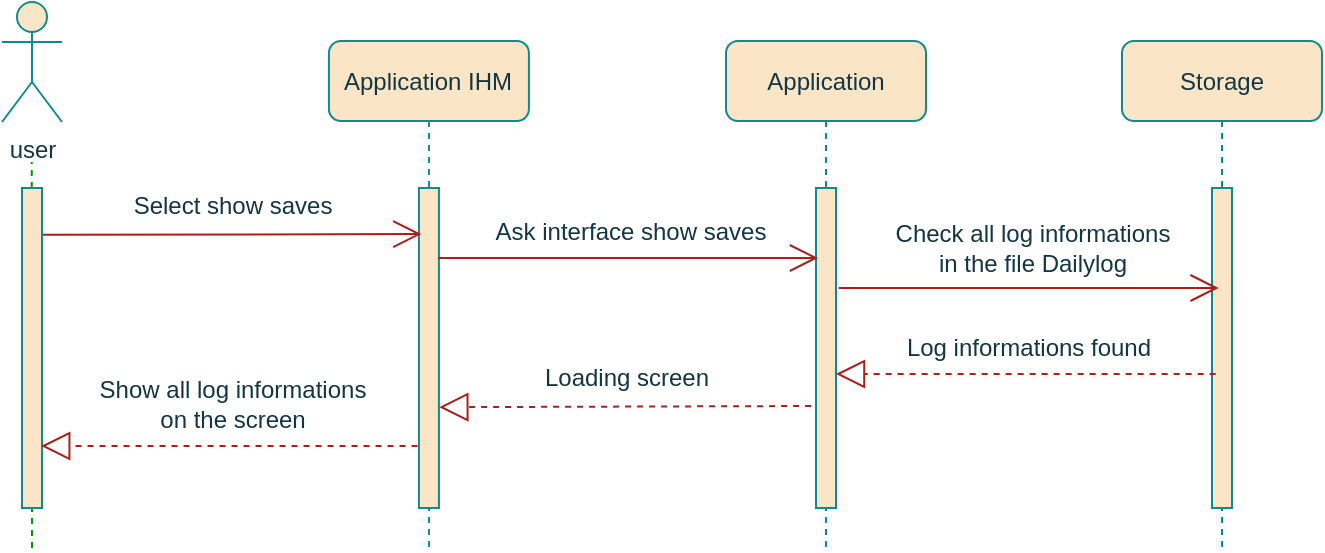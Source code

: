 <mxfile version="20.6.0" type="github">
  <diagram id="RmPmtxM8VEzseqfuqtIl" name="Page-1">
    <mxGraphModel dx="731" dy="396" grid="1" gridSize="10" guides="1" tooltips="1" connect="1" arrows="1" fold="1" page="1" pageScale="1" pageWidth="413" pageHeight="291" math="0" shadow="0">
      <root>
        <mxCell id="0" />
        <mxCell id="1" parent="0" />
        <mxCell id="ZIF5DPFye3Cb1UIWGX4y-1" value="&lt;span style=&quot;&quot;&gt;Application IHM&lt;/span&gt;" style="shape=umlLifeline;perimeter=lifelinePerimeter;whiteSpace=wrap;html=1;container=0;collapsible=0;recursiveResize=0;outlineConnect=0;rounded=1;fillColor=#FAE5C7;strokeColor=#0F8B8D;fontColor=#143642;" vertex="1" parent="1">
          <mxGeometry x="326.46" y="86.5" width="100" height="253.5" as="geometry" />
        </mxCell>
        <mxCell id="ZIF5DPFye3Cb1UIWGX4y-2" value="user" style="shape=umlActor;verticalLabelPosition=bottom;verticalAlign=top;html=1;rounded=1;fillColor=#FAE5C7;strokeColor=#0F8B8D;fontColor=#143642;" vertex="1" parent="1">
          <mxGeometry x="163" y="67" width="30" height="60" as="geometry" />
        </mxCell>
        <mxCell id="ZIF5DPFye3Cb1UIWGX4y-3" value="&lt;span style=&quot;&quot;&gt;Application&lt;/span&gt;" style="shape=umlLifeline;perimeter=lifelinePerimeter;whiteSpace=wrap;html=1;container=0;collapsible=0;recursiveResize=0;outlineConnect=0;rounded=1;fillColor=#FAE5C7;strokeColor=#0F8B8D;fontColor=#143642;" vertex="1" parent="1">
          <mxGeometry x="525" y="86.5" width="100" height="253.5" as="geometry" />
        </mxCell>
        <mxCell id="ZIF5DPFye3Cb1UIWGX4y-4" value="&lt;span style=&quot;&quot;&gt;Storage&lt;/span&gt;" style="shape=umlLifeline;perimeter=lifelinePerimeter;whiteSpace=wrap;html=1;container=0;collapsible=0;recursiveResize=0;outlineConnect=0;rounded=1;fillColor=#FAE5C7;strokeColor=#0F8B8D;fontColor=#143642;" vertex="1" parent="1">
          <mxGeometry x="723" y="86.5" width="100" height="253.5" as="geometry" />
        </mxCell>
        <mxCell id="ZIF5DPFye3Cb1UIWGX4y-5" value="" style="endArrow=none;dashed=1;html=1;rounded=1;labelBackgroundColor=#DAD2D8;strokeColor=#009900;fontColor=#143642;fillColor=#d5e8d4;" edge="1" parent="1">
          <mxGeometry width="50" height="50" relative="1" as="geometry">
            <mxPoint x="178" y="340" as="sourcePoint" />
            <mxPoint x="177.865" y="147" as="targetPoint" />
          </mxGeometry>
        </mxCell>
        <mxCell id="ZIF5DPFye3Cb1UIWGX4y-6" value="" style="html=1;points=[];perimeter=orthogonalPerimeter;rounded=0;glass=0;labelBackgroundColor=none;fillStyle=auto;fillColor=#FAE5C7;strokeColor=#0F8B8D;fontColor=#143642;" vertex="1" parent="1">
          <mxGeometry x="173" y="160" width="10" height="160" as="geometry" />
        </mxCell>
        <mxCell id="ZIF5DPFye3Cb1UIWGX4y-7" value="" style="html=1;points=[];perimeter=orthogonalPerimeter;rounded=0;glass=0;labelBackgroundColor=none;fillStyle=auto;fillColor=#FAE5C7;strokeColor=#0F8B8D;fontColor=#143642;" vertex="1" parent="1">
          <mxGeometry x="371.46" y="160" width="10" height="160" as="geometry" />
        </mxCell>
        <mxCell id="ZIF5DPFye3Cb1UIWGX4y-8" value="" style="html=1;points=[];perimeter=orthogonalPerimeter;rounded=0;glass=0;labelBackgroundColor=none;fillStyle=auto;fillColor=#FAE5C7;strokeColor=#0F8B8D;fontColor=#143642;" vertex="1" parent="1">
          <mxGeometry x="570" y="160" width="10" height="160" as="geometry" />
        </mxCell>
        <mxCell id="ZIF5DPFye3Cb1UIWGX4y-9" value="" style="html=1;points=[];perimeter=orthogonalPerimeter;rounded=0;glass=0;labelBackgroundColor=none;fillStyle=auto;fillColor=#FAE5C7;strokeColor=#0F8B8D;fontColor=#143642;" vertex="1" parent="1">
          <mxGeometry x="768" y="160" width="10" height="160" as="geometry" />
        </mxCell>
        <mxCell id="ZIF5DPFye3Cb1UIWGX4y-10" value="Select show saves" style="text;html=1;align=center;verticalAlign=middle;resizable=0;points=[];autosize=1;strokeColor=none;fillColor=none;rounded=1;fontColor=#143642;" vertex="1" parent="1">
          <mxGeometry x="218.09" y="154" width="120" height="30" as="geometry" />
        </mxCell>
        <mxCell id="ZIF5DPFye3Cb1UIWGX4y-11" value="" style="endArrow=open;endFill=1;endSize=12;html=1;rounded=1;entryX=0.071;entryY=0.165;entryDx=0;entryDy=0;entryPerimeter=0;labelBackgroundColor=#DAD2D8;strokeColor=#A8201A;fontColor=#143642;" edge="1" parent="1">
          <mxGeometry width="160" relative="1" as="geometry">
            <mxPoint x="183.5" y="183.43" as="sourcePoint" />
            <mxPoint x="372.67" y="183.05" as="targetPoint" />
          </mxGeometry>
        </mxCell>
        <mxCell id="ZIF5DPFye3Cb1UIWGX4y-12" value="Ask interface show saves" style="text;html=1;align=center;verticalAlign=middle;resizable=0;points=[];autosize=1;strokeColor=none;fillColor=none;rounded=1;fontColor=#143642;" vertex="1" parent="1">
          <mxGeometry x="397" y="167" width="160" height="30" as="geometry" />
        </mxCell>
        <mxCell id="ZIF5DPFye3Cb1UIWGX4y-13" value="" style="endArrow=open;endFill=1;endSize=12;html=1;rounded=1;labelBackgroundColor=#DAD2D8;strokeColor=#A8201A;fontColor=#143642;" edge="1" parent="1">
          <mxGeometry width="160" relative="1" as="geometry">
            <mxPoint x="381" y="195" as="sourcePoint" />
            <mxPoint x="571" y="195" as="targetPoint" />
          </mxGeometry>
        </mxCell>
        <mxCell id="ZIF5DPFye3Cb1UIWGX4y-20" value="Loading screen" style="text;html=1;align=center;verticalAlign=middle;resizable=0;points=[];autosize=1;strokeColor=none;fillColor=none;rounded=1;fontColor=#143642;" vertex="1" parent="1">
          <mxGeometry x="419.77" y="240" width="110" height="30" as="geometry" />
        </mxCell>
        <mxCell id="ZIF5DPFye3Cb1UIWGX4y-21" value="" style="endArrow=block;dashed=1;endFill=0;endSize=12;html=1;rounded=1;exitX=-0.211;exitY=0.186;exitDx=0;exitDy=0;exitPerimeter=0;labelBackgroundColor=#DAD2D8;strokeColor=#A8201A;fontColor=#143642;" edge="1" parent="1">
          <mxGeometry width="160" relative="1" as="geometry">
            <mxPoint x="567.55" y="268.998" as="sourcePoint" />
            <mxPoint x="381.66" y="269.59" as="targetPoint" />
          </mxGeometry>
        </mxCell>
        <mxCell id="ZIF5DPFye3Cb1UIWGX4y-22" value="Show all log informations &lt;br&gt;on the screen" style="text;html=1;align=center;verticalAlign=middle;resizable=0;points=[];autosize=1;strokeColor=none;fillColor=none;rounded=1;fontColor=#143642;" vertex="1" parent="1">
          <mxGeometry x="197.6" y="248" width="160" height="40" as="geometry" />
        </mxCell>
        <mxCell id="ZIF5DPFye3Cb1UIWGX4y-23" value="" style="endArrow=block;endFill=0;endSize=12;html=1;rounded=1;labelBackgroundColor=#DAD2D8;strokeColor=#A8201A;fontColor=#143642;dashed=1;" edge="1" parent="1">
          <mxGeometry width="160" relative="1" as="geometry">
            <mxPoint x="370.77" y="289.0" as="sourcePoint" />
            <mxPoint x="182.597" y="289.0" as="targetPoint" />
          </mxGeometry>
        </mxCell>
        <mxCell id="ZIF5DPFye3Cb1UIWGX4y-46" value="Check all log informations&lt;br&gt;in the file Dailylog" style="text;html=1;align=center;verticalAlign=middle;resizable=0;points=[];autosize=1;strokeColor=none;fillColor=none;rounded=1;fontColor=#143642;" vertex="1" parent="1">
          <mxGeometry x="597.69" y="170" width="160" height="40" as="geometry" />
        </mxCell>
        <mxCell id="ZIF5DPFye3Cb1UIWGX4y-47" value="" style="endArrow=open;endFill=1;endSize=12;html=1;rounded=1;labelBackgroundColor=#DAD2D8;strokeColor=#A8201A;fontColor=#143642;" edge="1" parent="1">
          <mxGeometry width="160" relative="1" as="geometry">
            <mxPoint x="581.33" y="210.0" as="sourcePoint" />
            <mxPoint x="771.33" y="210.0" as="targetPoint" />
          </mxGeometry>
        </mxCell>
        <mxCell id="ZIF5DPFye3Cb1UIWGX4y-48" value="Log informations found" style="text;html=1;align=center;verticalAlign=middle;resizable=0;points=[];autosize=1;strokeColor=none;fillColor=none;rounded=1;fontColor=#143642;" vertex="1" parent="1">
          <mxGeometry x="601.33" y="225" width="150" height="30" as="geometry" />
        </mxCell>
        <mxCell id="ZIF5DPFye3Cb1UIWGX4y-49" value="" style="endArrow=block;dashed=1;endFill=0;endSize=12;html=1;rounded=1;labelBackgroundColor=#DAD2D8;strokeColor=#A8201A;fontColor=#143642;" edge="1" parent="1">
          <mxGeometry width="160" relative="1" as="geometry">
            <mxPoint x="769.83" y="253" as="sourcePoint" />
            <mxPoint x="579.997" y="253" as="targetPoint" />
          </mxGeometry>
        </mxCell>
      </root>
    </mxGraphModel>
  </diagram>
</mxfile>

